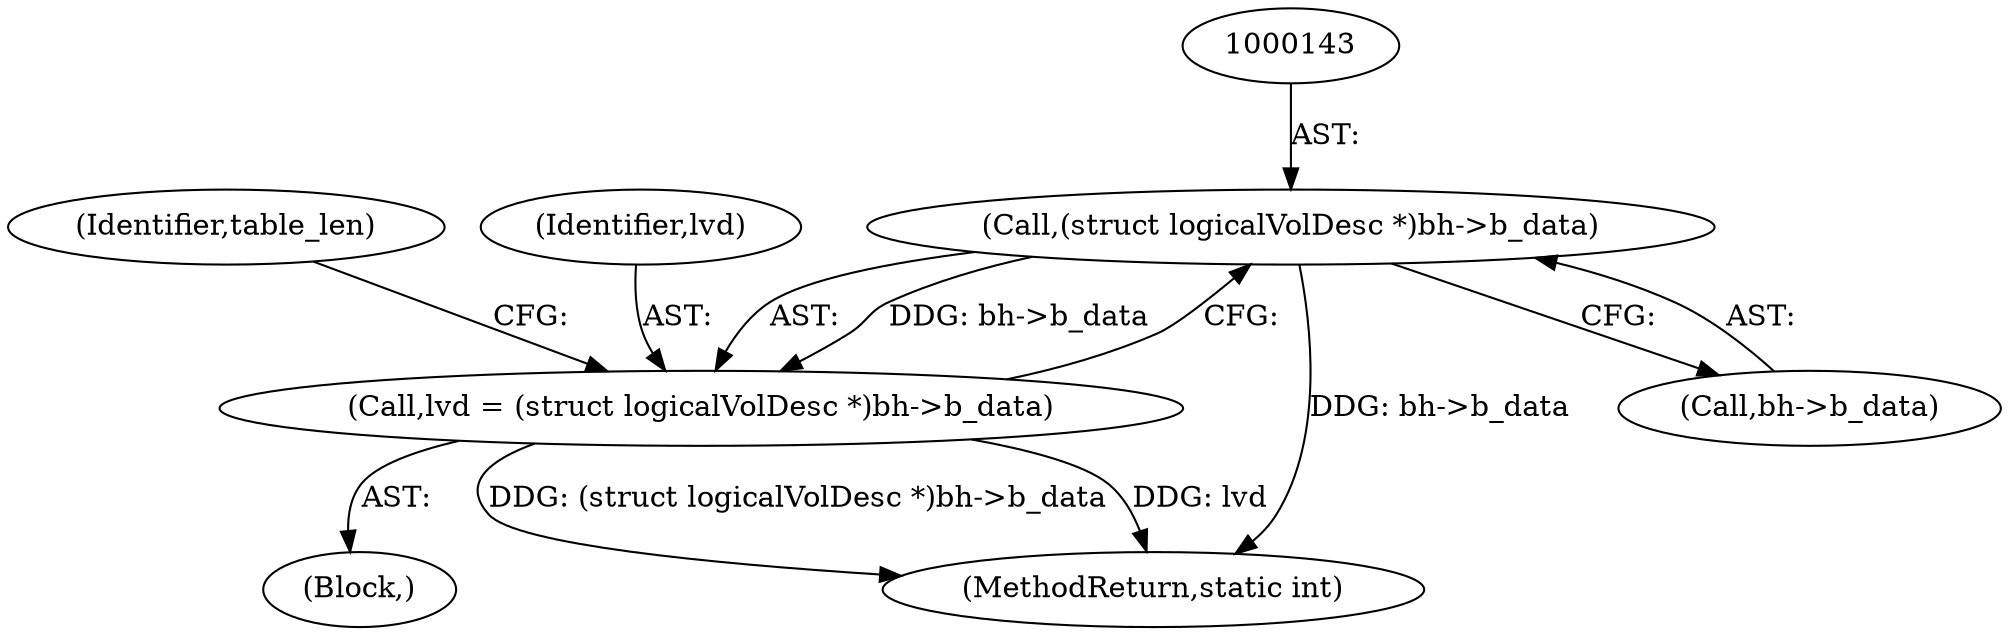 digraph "0_linux_1df2ae31c724e57be9d7ac00d78db8a5dabdd050@pointer" {
"1000142" [label="(Call,(struct logicalVolDesc *)bh->b_data)"];
"1000140" [label="(Call,lvd = (struct logicalVolDesc *)bh->b_data)"];
"1000148" [label="(Identifier,table_len)"];
"1000141" [label="(Identifier,lvd)"];
"1000142" [label="(Call,(struct logicalVolDesc *)bh->b_data)"];
"1000104" [label="(Block,)"];
"1000140" [label="(Call,lvd = (struct logicalVolDesc *)bh->b_data)"];
"1000691" [label="(MethodReturn,static int)"];
"1000144" [label="(Call,bh->b_data)"];
"1000142" -> "1000140"  [label="AST: "];
"1000142" -> "1000144"  [label="CFG: "];
"1000143" -> "1000142"  [label="AST: "];
"1000144" -> "1000142"  [label="AST: "];
"1000140" -> "1000142"  [label="CFG: "];
"1000142" -> "1000691"  [label="DDG: bh->b_data"];
"1000142" -> "1000140"  [label="DDG: bh->b_data"];
"1000140" -> "1000104"  [label="AST: "];
"1000141" -> "1000140"  [label="AST: "];
"1000148" -> "1000140"  [label="CFG: "];
"1000140" -> "1000691"  [label="DDG: (struct logicalVolDesc *)bh->b_data"];
"1000140" -> "1000691"  [label="DDG: lvd"];
}
